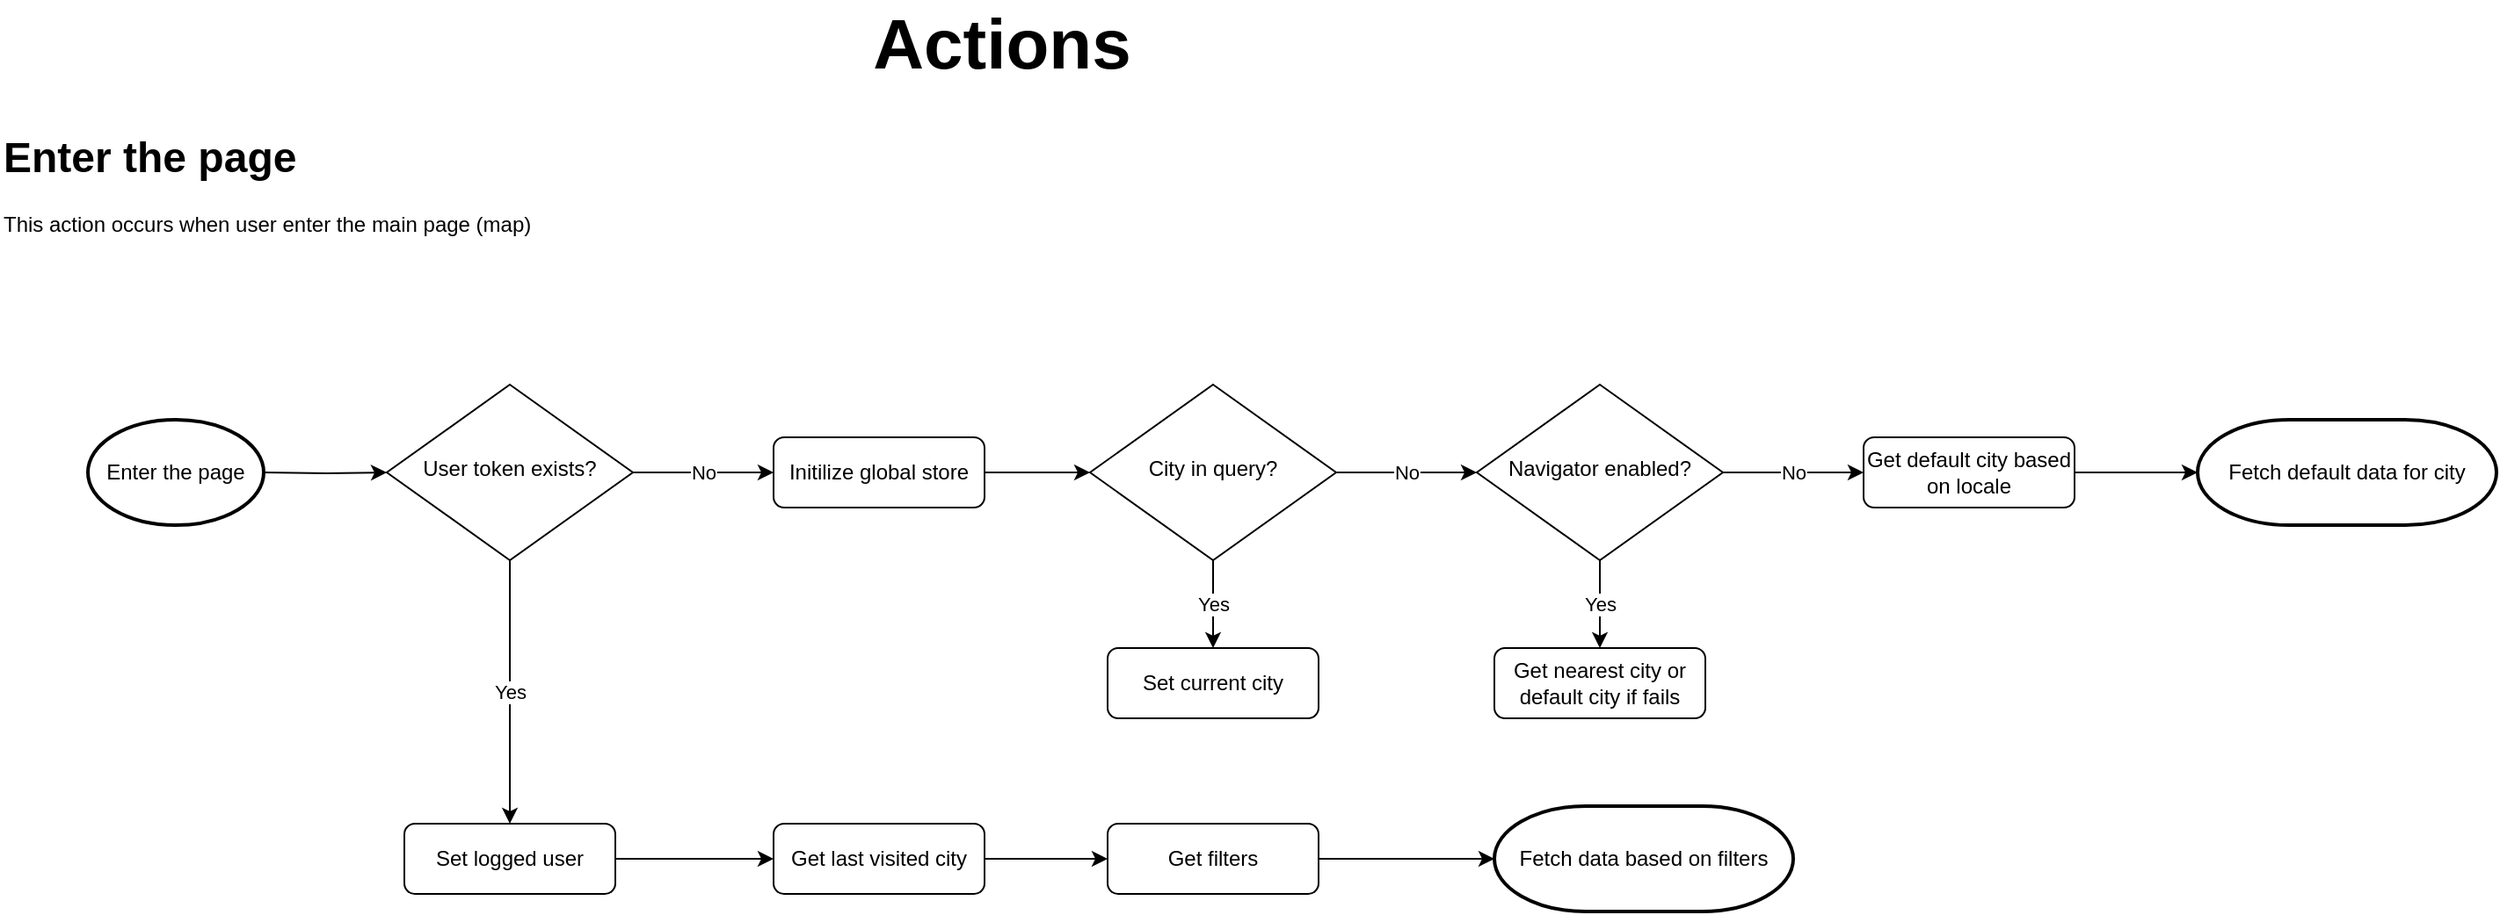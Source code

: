 <mxfile version="24.4.10" type="device">
  <diagram id="C5RBs43oDa-KdzZeNtuy" name="Page-1">
    <mxGraphModel dx="1500" dy="757" grid="1" gridSize="10" guides="1" tooltips="1" connect="1" arrows="1" fold="1" page="1" pageScale="1" pageWidth="827" pageHeight="1169" math="0" shadow="0">
      <root>
        <mxCell id="WIyWlLk6GJQsqaUBKTNV-0" />
        <mxCell id="WIyWlLk6GJQsqaUBKTNV-1" parent="WIyWlLk6GJQsqaUBKTNV-0" />
        <mxCell id="gbu5a8fio2I_UsqKPN-Q-2" style="edgeStyle=orthogonalEdgeStyle;rounded=0;orthogonalLoop=1;jettySize=auto;html=1;entryX=0;entryY=0.5;entryDx=0;entryDy=0;" edge="1" parent="WIyWlLk6GJQsqaUBKTNV-1" target="WIyWlLk6GJQsqaUBKTNV-10">
          <mxGeometry relative="1" as="geometry">
            <mxPoint x="200" y="270.0" as="sourcePoint" />
          </mxGeometry>
        </mxCell>
        <mxCell id="WIyWlLk6GJQsqaUBKTNV-10" value="User token exists?" style="rhombus;whiteSpace=wrap;html=1;shadow=0;fontFamily=Helvetica;fontSize=12;align=center;strokeWidth=1;spacing=6;spacingTop=-4;" parent="WIyWlLk6GJQsqaUBKTNV-1" vertex="1">
          <mxGeometry x="270" y="220" width="140" height="100" as="geometry" />
        </mxCell>
        <mxCell id="gbu5a8fio2I_UsqKPN-Q-20" style="edgeStyle=orthogonalEdgeStyle;rounded=0;orthogonalLoop=1;jettySize=auto;html=1;entryX=0;entryY=0.5;entryDx=0;entryDy=0;" edge="1" parent="WIyWlLk6GJQsqaUBKTNV-1" source="WIyWlLk6GJQsqaUBKTNV-11" target="gbu5a8fio2I_UsqKPN-Q-58">
          <mxGeometry relative="1" as="geometry" />
        </mxCell>
        <mxCell id="WIyWlLk6GJQsqaUBKTNV-11" value="Set logged user" style="rounded=1;whiteSpace=wrap;html=1;fontSize=12;glass=0;strokeWidth=1;shadow=0;" parent="WIyWlLk6GJQsqaUBKTNV-1" vertex="1">
          <mxGeometry x="280" y="470" width="120" height="40" as="geometry" />
        </mxCell>
        <mxCell id="gbu5a8fio2I_UsqKPN-Q-0" value="&lt;h1 style=&quot;margin-top: 0px;&quot;&gt;Enter the page&lt;/h1&gt;&lt;div&gt;This action occurs when user enter the main page (map)&lt;/div&gt;&lt;div&gt;&lt;br&gt;&lt;/div&gt;" style="text;html=1;whiteSpace=wrap;overflow=hidden;rounded=0;" vertex="1" parent="WIyWlLk6GJQsqaUBKTNV-1">
          <mxGeometry x="50" y="70" width="350" height="120" as="geometry" />
        </mxCell>
        <mxCell id="gbu5a8fio2I_UsqKPN-Q-1" value="&lt;b&gt;&lt;font style=&quot;font-size: 40px;&quot;&gt;Actions&lt;/font&gt;&lt;/b&gt;" style="text;html=1;align=center;verticalAlign=middle;whiteSpace=wrap;rounded=0;" vertex="1" parent="WIyWlLk6GJQsqaUBKTNV-1">
          <mxGeometry x="530" y="10" width="180" height="30" as="geometry" />
        </mxCell>
        <mxCell id="gbu5a8fio2I_UsqKPN-Q-24" style="edgeStyle=orthogonalEdgeStyle;rounded=0;orthogonalLoop=1;jettySize=auto;html=1;entryX=0;entryY=0.5;entryDx=0;entryDy=0;" edge="1" parent="WIyWlLk6GJQsqaUBKTNV-1" source="gbu5a8fio2I_UsqKPN-Q-4" target="gbu5a8fio2I_UsqKPN-Q-23">
          <mxGeometry relative="1" as="geometry" />
        </mxCell>
        <mxCell id="gbu5a8fio2I_UsqKPN-Q-4" value="Initilize global store" style="rounded=1;whiteSpace=wrap;html=1;fontSize=12;glass=0;strokeWidth=1;shadow=0;" vertex="1" parent="WIyWlLk6GJQsqaUBKTNV-1">
          <mxGeometry x="490" y="250" width="120" height="40" as="geometry" />
        </mxCell>
        <mxCell id="gbu5a8fio2I_UsqKPN-Q-9" value="" style="endArrow=classic;html=1;rounded=0;exitX=1;exitY=0.5;exitDx=0;exitDy=0;entryX=0;entryY=0.5;entryDx=0;entryDy=0;" edge="1" parent="WIyWlLk6GJQsqaUBKTNV-1" source="WIyWlLk6GJQsqaUBKTNV-10" target="gbu5a8fio2I_UsqKPN-Q-4">
          <mxGeometry relative="1" as="geometry">
            <mxPoint x="390" y="400" as="sourcePoint" />
            <mxPoint x="490" y="400" as="targetPoint" />
          </mxGeometry>
        </mxCell>
        <mxCell id="gbu5a8fio2I_UsqKPN-Q-10" value="No" style="edgeLabel;resizable=0;html=1;;align=center;verticalAlign=middle;" connectable="0" vertex="1" parent="gbu5a8fio2I_UsqKPN-Q-9">
          <mxGeometry relative="1" as="geometry" />
        </mxCell>
        <mxCell id="gbu5a8fio2I_UsqKPN-Q-12" value="" style="endArrow=classic;html=1;rounded=0;exitX=0.5;exitY=1;exitDx=0;exitDy=0;entryX=0.5;entryY=0;entryDx=0;entryDy=0;" edge="1" parent="WIyWlLk6GJQsqaUBKTNV-1" source="WIyWlLk6GJQsqaUBKTNV-10" target="WIyWlLk6GJQsqaUBKTNV-11">
          <mxGeometry relative="1" as="geometry">
            <mxPoint x="420" y="280" as="sourcePoint" />
            <mxPoint x="540" y="280" as="targetPoint" />
          </mxGeometry>
        </mxCell>
        <mxCell id="gbu5a8fio2I_UsqKPN-Q-13" value="Yes" style="edgeLabel;resizable=0;html=1;;align=center;verticalAlign=middle;" connectable="0" vertex="1" parent="gbu5a8fio2I_UsqKPN-Q-12">
          <mxGeometry relative="1" as="geometry" />
        </mxCell>
        <mxCell id="gbu5a8fio2I_UsqKPN-Q-18" value="Enter the page" style="strokeWidth=2;html=1;shape=mxgraph.flowchart.start_1;whiteSpace=wrap;" vertex="1" parent="WIyWlLk6GJQsqaUBKTNV-1">
          <mxGeometry x="100" y="240" width="100" height="60" as="geometry" />
        </mxCell>
        <mxCell id="gbu5a8fio2I_UsqKPN-Q-23" value="City in query?" style="rhombus;whiteSpace=wrap;html=1;shadow=0;fontFamily=Helvetica;fontSize=12;align=center;strokeWidth=1;spacing=6;spacingTop=-4;" vertex="1" parent="WIyWlLk6GJQsqaUBKTNV-1">
          <mxGeometry x="670" y="220" width="140" height="100" as="geometry" />
        </mxCell>
        <mxCell id="gbu5a8fio2I_UsqKPN-Q-29" value="" style="endArrow=classic;html=1;rounded=0;exitX=1;exitY=0.5;exitDx=0;exitDy=0;entryX=0;entryY=0.5;entryDx=0;entryDy=0;" edge="1" parent="WIyWlLk6GJQsqaUBKTNV-1" source="gbu5a8fio2I_UsqKPN-Q-23" target="gbu5a8fio2I_UsqKPN-Q-37">
          <mxGeometry relative="1" as="geometry">
            <mxPoint x="810" y="269.47" as="sourcePoint" />
            <mxPoint x="890" y="269.47" as="targetPoint" />
          </mxGeometry>
        </mxCell>
        <mxCell id="gbu5a8fio2I_UsqKPN-Q-30" value="No" style="edgeLabel;resizable=0;html=1;;align=center;verticalAlign=middle;" connectable="0" vertex="1" parent="gbu5a8fio2I_UsqKPN-Q-29">
          <mxGeometry relative="1" as="geometry" />
        </mxCell>
        <mxCell id="gbu5a8fio2I_UsqKPN-Q-31" value="Set current city" style="rounded=1;whiteSpace=wrap;html=1;fontSize=12;glass=0;strokeWidth=1;shadow=0;" vertex="1" parent="WIyWlLk6GJQsqaUBKTNV-1">
          <mxGeometry x="680" y="370" width="120" height="40" as="geometry" />
        </mxCell>
        <mxCell id="gbu5a8fio2I_UsqKPN-Q-34" value="" style="endArrow=classic;html=1;rounded=0;exitX=0.5;exitY=1;exitDx=0;exitDy=0;entryX=0.5;entryY=0;entryDx=0;entryDy=0;" edge="1" parent="WIyWlLk6GJQsqaUBKTNV-1" source="gbu5a8fio2I_UsqKPN-Q-23" target="gbu5a8fio2I_UsqKPN-Q-31">
          <mxGeometry relative="1" as="geometry">
            <mxPoint x="739.47" y="330" as="sourcePoint" />
            <mxPoint x="740" y="350" as="targetPoint" />
          </mxGeometry>
        </mxCell>
        <mxCell id="gbu5a8fio2I_UsqKPN-Q-35" value="Yes" style="edgeLabel;resizable=0;html=1;;align=center;verticalAlign=middle;" connectable="0" vertex="1" parent="gbu5a8fio2I_UsqKPN-Q-34">
          <mxGeometry relative="1" as="geometry" />
        </mxCell>
        <mxCell id="gbu5a8fio2I_UsqKPN-Q-37" value="Navigator enabled?" style="rhombus;whiteSpace=wrap;html=1;shadow=0;fontFamily=Helvetica;fontSize=12;align=center;strokeWidth=1;spacing=6;spacingTop=-4;" vertex="1" parent="WIyWlLk6GJQsqaUBKTNV-1">
          <mxGeometry x="890" y="220" width="140" height="100" as="geometry" />
        </mxCell>
        <mxCell id="gbu5a8fio2I_UsqKPN-Q-48" value="" style="endArrow=classic;html=1;rounded=0;exitX=0.5;exitY=1;exitDx=0;exitDy=0;entryX=0.5;entryY=0;entryDx=0;entryDy=0;" edge="1" parent="WIyWlLk6GJQsqaUBKTNV-1" source="gbu5a8fio2I_UsqKPN-Q-37" target="gbu5a8fio2I_UsqKPN-Q-51">
          <mxGeometry relative="1" as="geometry">
            <mxPoint x="920" y="400" as="sourcePoint" />
            <mxPoint x="960" y="350" as="targetPoint" />
          </mxGeometry>
        </mxCell>
        <mxCell id="gbu5a8fio2I_UsqKPN-Q-49" value="Yes" style="edgeLabel;resizable=0;html=1;;align=center;verticalAlign=middle;" connectable="0" vertex="1" parent="gbu5a8fio2I_UsqKPN-Q-48">
          <mxGeometry relative="1" as="geometry" />
        </mxCell>
        <mxCell id="gbu5a8fio2I_UsqKPN-Q-51" value="Get nearest city or default city if fails" style="rounded=1;whiteSpace=wrap;html=1;fontSize=12;glass=0;strokeWidth=1;shadow=0;" vertex="1" parent="WIyWlLk6GJQsqaUBKTNV-1">
          <mxGeometry x="900" y="370" width="120" height="40" as="geometry" />
        </mxCell>
        <mxCell id="gbu5a8fio2I_UsqKPN-Q-62" style="edgeStyle=orthogonalEdgeStyle;rounded=0;orthogonalLoop=1;jettySize=auto;html=1;entryX=0;entryY=0.5;entryDx=0;entryDy=0;" edge="1" parent="WIyWlLk6GJQsqaUBKTNV-1" source="gbu5a8fio2I_UsqKPN-Q-53">
          <mxGeometry relative="1" as="geometry">
            <mxPoint x="1300" y="270" as="targetPoint" />
          </mxGeometry>
        </mxCell>
        <mxCell id="gbu5a8fio2I_UsqKPN-Q-53" value="Get default city based on locale" style="rounded=1;whiteSpace=wrap;html=1;fontSize=12;glass=0;strokeWidth=1;shadow=0;" vertex="1" parent="WIyWlLk6GJQsqaUBKTNV-1">
          <mxGeometry x="1110" y="250" width="120" height="40" as="geometry" />
        </mxCell>
        <mxCell id="gbu5a8fio2I_UsqKPN-Q-55" value="" style="endArrow=classic;html=1;rounded=0;exitX=1;exitY=0.5;exitDx=0;exitDy=0;entryX=0;entryY=0.5;entryDx=0;entryDy=0;" edge="1" parent="WIyWlLk6GJQsqaUBKTNV-1" source="gbu5a8fio2I_UsqKPN-Q-37" target="gbu5a8fio2I_UsqKPN-Q-53">
          <mxGeometry relative="1" as="geometry">
            <mxPoint x="820" y="280" as="sourcePoint" />
            <mxPoint x="900" y="280" as="targetPoint" />
          </mxGeometry>
        </mxCell>
        <mxCell id="gbu5a8fio2I_UsqKPN-Q-56" value="No" style="edgeLabel;resizable=0;html=1;;align=center;verticalAlign=middle;" connectable="0" vertex="1" parent="gbu5a8fio2I_UsqKPN-Q-55">
          <mxGeometry relative="1" as="geometry" />
        </mxCell>
        <mxCell id="gbu5a8fio2I_UsqKPN-Q-64" style="edgeStyle=orthogonalEdgeStyle;rounded=0;orthogonalLoop=1;jettySize=auto;html=1;entryX=0;entryY=0.5;entryDx=0;entryDy=0;" edge="1" parent="WIyWlLk6GJQsqaUBKTNV-1" source="gbu5a8fio2I_UsqKPN-Q-57">
          <mxGeometry relative="1" as="geometry">
            <mxPoint x="900" y="490" as="targetPoint" />
          </mxGeometry>
        </mxCell>
        <mxCell id="gbu5a8fio2I_UsqKPN-Q-57" value="Get filters" style="rounded=1;whiteSpace=wrap;html=1;fontSize=12;glass=0;strokeWidth=1;shadow=0;" vertex="1" parent="WIyWlLk6GJQsqaUBKTNV-1">
          <mxGeometry x="680" y="470" width="120" height="40" as="geometry" />
        </mxCell>
        <mxCell id="gbu5a8fio2I_UsqKPN-Q-59" style="edgeStyle=orthogonalEdgeStyle;rounded=0;orthogonalLoop=1;jettySize=auto;html=1;entryX=0;entryY=0.5;entryDx=0;entryDy=0;" edge="1" parent="WIyWlLk6GJQsqaUBKTNV-1" source="gbu5a8fio2I_UsqKPN-Q-58" target="gbu5a8fio2I_UsqKPN-Q-57">
          <mxGeometry relative="1" as="geometry" />
        </mxCell>
        <mxCell id="gbu5a8fio2I_UsqKPN-Q-58" value="Get last visited city" style="rounded=1;whiteSpace=wrap;html=1;fontSize=12;glass=0;strokeWidth=1;shadow=0;" vertex="1" parent="WIyWlLk6GJQsqaUBKTNV-1">
          <mxGeometry x="490" y="470" width="120" height="40" as="geometry" />
        </mxCell>
        <mxCell id="gbu5a8fio2I_UsqKPN-Q-65" value="Fetch data based on filters" style="strokeWidth=2;html=1;shape=mxgraph.flowchart.terminator;whiteSpace=wrap;" vertex="1" parent="WIyWlLk6GJQsqaUBKTNV-1">
          <mxGeometry x="900" y="460" width="170" height="60" as="geometry" />
        </mxCell>
        <mxCell id="gbu5a8fio2I_UsqKPN-Q-66" value="Fetch default data for city" style="strokeWidth=2;html=1;shape=mxgraph.flowchart.terminator;whiteSpace=wrap;" vertex="1" parent="WIyWlLk6GJQsqaUBKTNV-1">
          <mxGeometry x="1300" y="240" width="170" height="60" as="geometry" />
        </mxCell>
      </root>
    </mxGraphModel>
  </diagram>
</mxfile>
